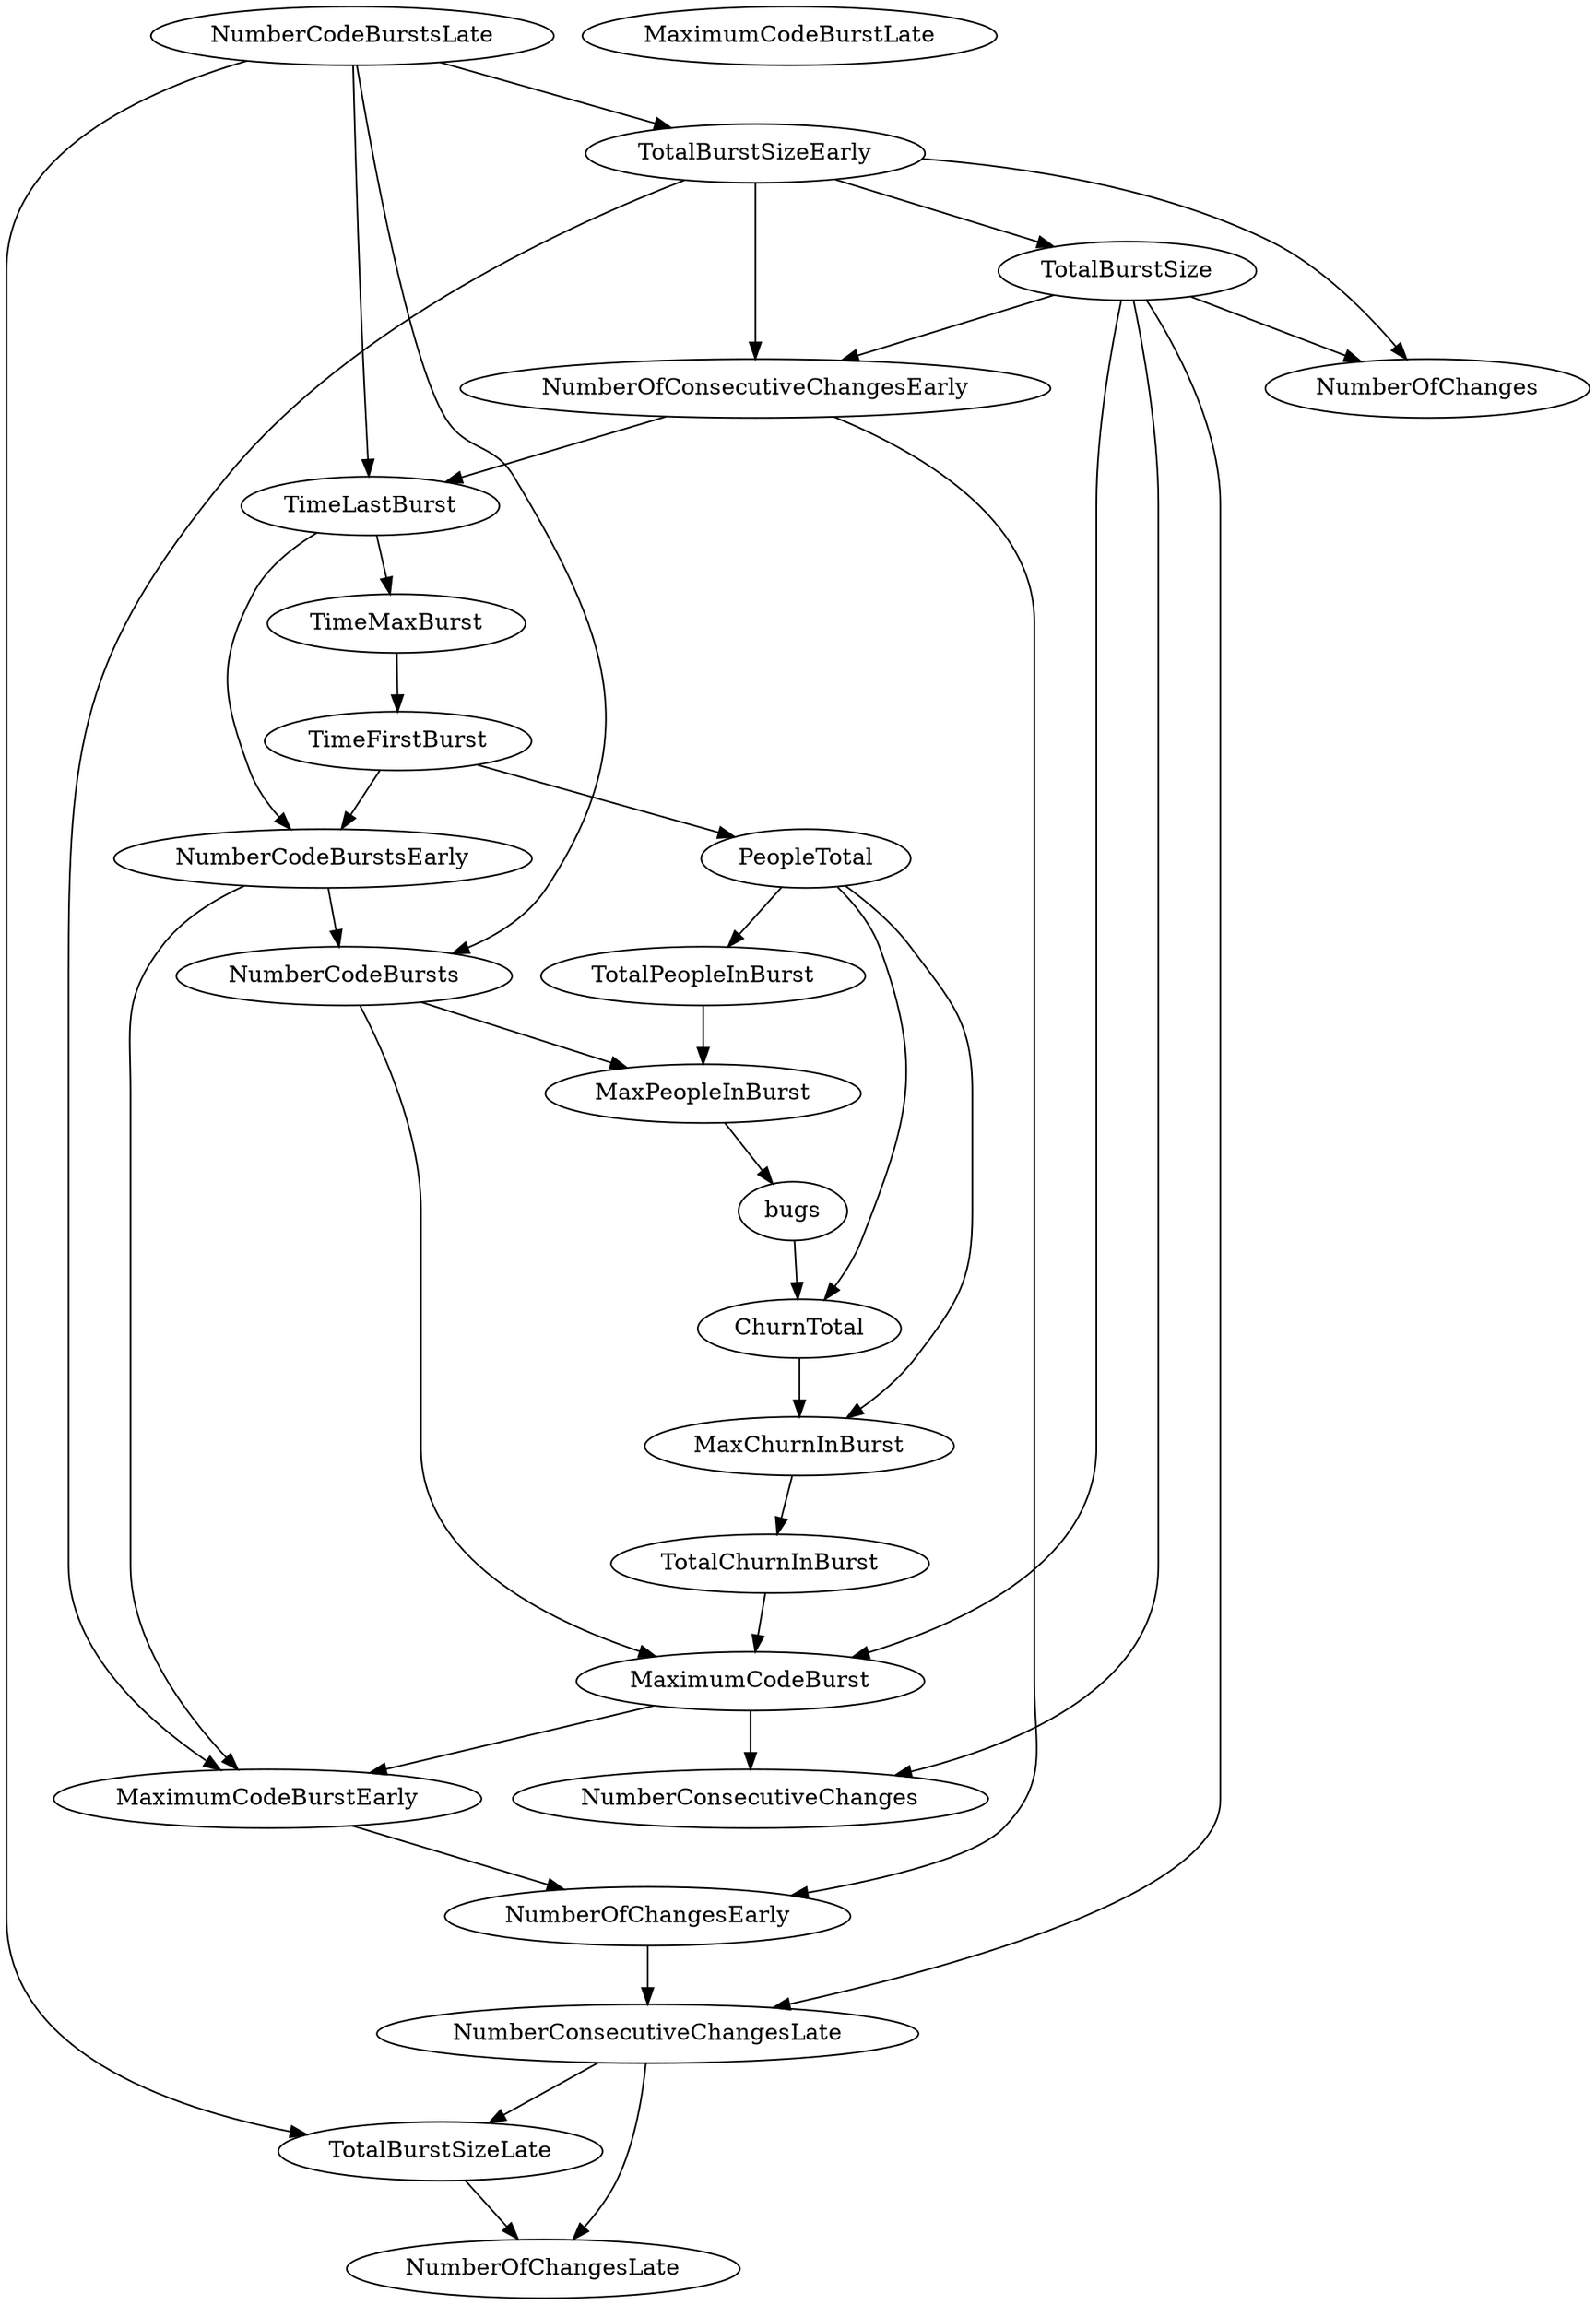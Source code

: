 digraph {
   TotalPeopleInBurst;
   MaximumCodeBurstLate;
   NumberOfChanges;
   MaxPeopleInBurst;
   TotalBurstSizeLate;
   NumberCodeBurstsLate;
   NumberOfChangesLate;
   NumberOfChangesEarly;
   MaxChurnInBurst;
   MaximumCodeBurstEarly;
   NumberCodeBurstsEarly;
   TimeFirstBurst;
   TotalChurnInBurst;
   ChurnTotal;
   MaximumCodeBurst;
   NumberOfConsecutiveChangesEarly;
   NumberConsecutiveChangesLate;
   TotalBurstSizeEarly;
   TotalBurstSize;
   TimeMaxBurst;
   NumberConsecutiveChanges;
   TimeLastBurst;
   NumberCodeBursts;
   PeopleTotal;
   bugs;
   TotalPeopleInBurst -> MaxPeopleInBurst;
   MaxPeopleInBurst -> bugs;
   TotalBurstSizeLate -> NumberOfChangesLate;
   NumberCodeBurstsLate -> TotalBurstSizeLate;
   NumberCodeBurstsLate -> TotalBurstSizeEarly;
   NumberCodeBurstsLate -> TimeLastBurst;
   NumberCodeBurstsLate -> NumberCodeBursts;
   NumberOfChangesEarly -> NumberConsecutiveChangesLate;
   MaxChurnInBurst -> TotalChurnInBurst;
   MaximumCodeBurstEarly -> NumberOfChangesEarly;
   NumberCodeBurstsEarly -> MaximumCodeBurstEarly;
   NumberCodeBurstsEarly -> NumberCodeBursts;
   TimeFirstBurst -> NumberCodeBurstsEarly;
   TimeFirstBurst -> PeopleTotal;
   TotalChurnInBurst -> MaximumCodeBurst;
   ChurnTotal -> MaxChurnInBurst;
   MaximumCodeBurst -> MaximumCodeBurstEarly;
   MaximumCodeBurst -> NumberConsecutiveChanges;
   NumberOfConsecutiveChangesEarly -> NumberOfChangesEarly;
   NumberOfConsecutiveChangesEarly -> TimeLastBurst;
   NumberConsecutiveChangesLate -> TotalBurstSizeLate;
   NumberConsecutiveChangesLate -> NumberOfChangesLate;
   TotalBurstSizeEarly -> NumberOfChanges;
   TotalBurstSizeEarly -> MaximumCodeBurstEarly;
   TotalBurstSizeEarly -> NumberOfConsecutiveChangesEarly;
   TotalBurstSizeEarly -> TotalBurstSize;
   TotalBurstSize -> NumberOfChanges;
   TotalBurstSize -> MaximumCodeBurst;
   TotalBurstSize -> NumberOfConsecutiveChangesEarly;
   TotalBurstSize -> NumberConsecutiveChangesLate;
   TotalBurstSize -> NumberConsecutiveChanges;
   TimeMaxBurst -> TimeFirstBurst;
   TimeLastBurst -> NumberCodeBurstsEarly;
   TimeLastBurst -> TimeMaxBurst;
   NumberCodeBursts -> MaxPeopleInBurst;
   NumberCodeBursts -> MaximumCodeBurst;
   PeopleTotal -> TotalPeopleInBurst;
   PeopleTotal -> MaxChurnInBurst;
   PeopleTotal -> ChurnTotal;
   bugs -> ChurnTotal;
}
